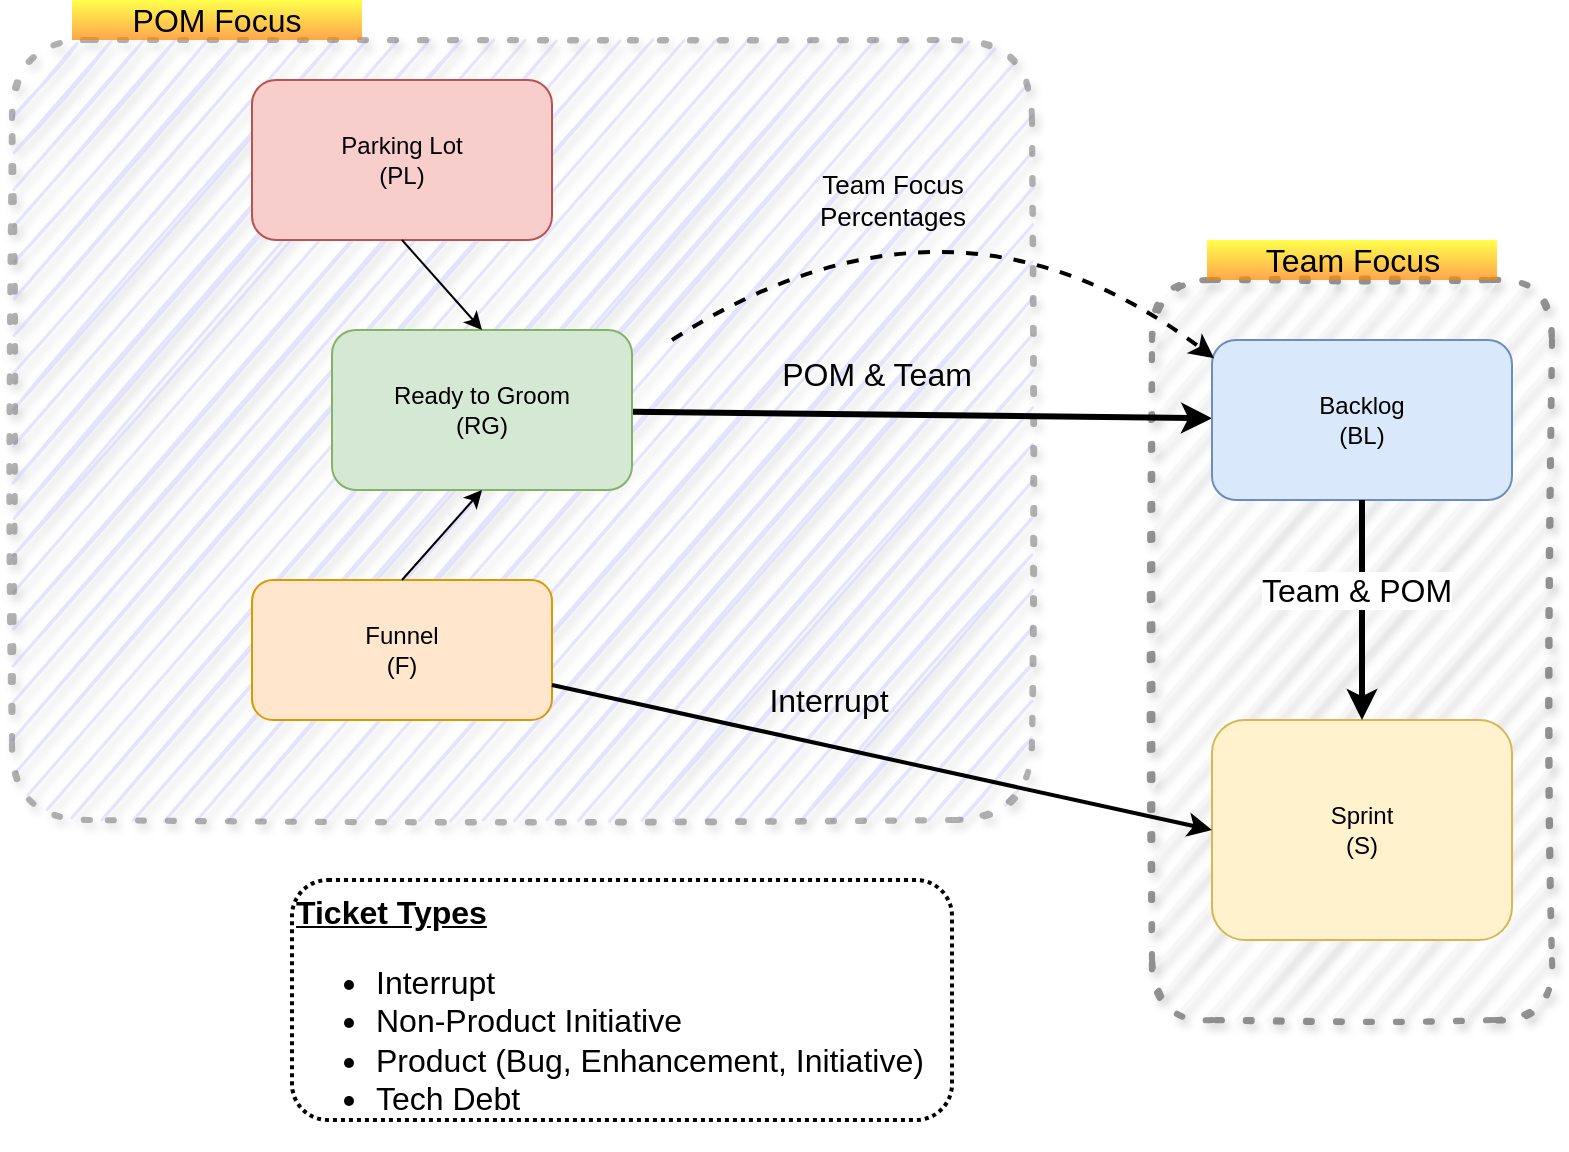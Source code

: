 <mxfile version="13.7.6" type="github">
  <diagram id="-Uzkl90RU2_1hvd23aKB" name="Page-1">
    <mxGraphModel dx="1056" dy="843" grid="1" gridSize="10" guides="1" tooltips="1" connect="1" arrows="1" fold="1" page="1" pageScale="1" pageWidth="850" pageHeight="1100" math="0" shadow="0">
      <root>
        <mxCell id="0" />
        <mxCell id="1" parent="0" />
        <mxCell id="7wn4WAuL4QtyOJo-zdiJ-19" value="" style="rounded=1;whiteSpace=wrap;html=1;fontSize=16;align=left;fillColor=#f5f5f5;dashed=1;dashPattern=1 4;strokeWidth=3;strokeColor=#666666;fontColor=#333333;shadow=1;glass=0;sketch=1;opacity=70;" parent="1" vertex="1">
          <mxGeometry x="600" y="190" width="200" height="370" as="geometry" />
        </mxCell>
        <mxCell id="7wn4WAuL4QtyOJo-zdiJ-18" value="" style="rounded=1;whiteSpace=wrap;html=1;fontSize=16;align=left;dashed=1;arcSize=10;strokeWidth=3;dashPattern=1 4;shadow=1;glass=0;sketch=1;opacity=50;strokeColor=#666666;fillColor=#CCCCFF;" parent="1" vertex="1">
          <mxGeometry x="30" y="70" width="510" height="390" as="geometry" />
        </mxCell>
        <mxCell id="7wn4WAuL4QtyOJo-zdiJ-1" value="Parking Lot&lt;br&gt;(PL)" style="rounded=1;whiteSpace=wrap;html=1;fillColor=#f8cecc;strokeColor=#b85450;" parent="1" vertex="1">
          <mxGeometry x="150" y="90" width="150" height="80" as="geometry" />
        </mxCell>
        <mxCell id="7wn4WAuL4QtyOJo-zdiJ-2" value="Funnel&lt;br&gt;(F)" style="rounded=1;whiteSpace=wrap;html=1;fillColor=#ffe6cc;strokeColor=#d79b00;" parent="1" vertex="1">
          <mxGeometry x="150" y="340" width="150" height="70" as="geometry" />
        </mxCell>
        <mxCell id="7wn4WAuL4QtyOJo-zdiJ-9" value="" style="rounded=0;orthogonalLoop=1;jettySize=auto;html=1;strokeWidth=3;" parent="1" source="7wn4WAuL4QtyOJo-zdiJ-3" target="7wn4WAuL4QtyOJo-zdiJ-8" edge="1">
          <mxGeometry relative="1" as="geometry" />
        </mxCell>
        <mxCell id="7wn4WAuL4QtyOJo-zdiJ-17" value="POM &amp;amp; Team" style="edgeLabel;html=1;align=center;verticalAlign=middle;resizable=0;points=[];fontSize=16;labelBackgroundColor=none;" parent="7wn4WAuL4QtyOJo-zdiJ-9" vertex="1" connectable="0">
          <mxGeometry x="-0.251" y="-2" relative="1" as="geometry">
            <mxPoint x="13" y="-22" as="offset" />
          </mxGeometry>
        </mxCell>
        <mxCell id="7wn4WAuL4QtyOJo-zdiJ-3" value="Ready to Groom&lt;br&gt;(RG)" style="rounded=1;whiteSpace=wrap;html=1;fillColor=#d5e8d4;strokeColor=#82b366;" parent="1" vertex="1">
          <mxGeometry x="190" y="215" width="150" height="80" as="geometry" />
        </mxCell>
        <mxCell id="7wn4WAuL4QtyOJo-zdiJ-6" value="" style="endArrow=classic;html=1;entryX=0.5;entryY=0;entryDx=0;entryDy=0;exitX=0.5;exitY=1;exitDx=0;exitDy=0;" parent="1" target="7wn4WAuL4QtyOJo-zdiJ-3" edge="1" source="7wn4WAuL4QtyOJo-zdiJ-1">
          <mxGeometry width="50" height="50" relative="1" as="geometry">
            <mxPoint x="125" y="200" as="sourcePoint" />
            <mxPoint x="175" y="150" as="targetPoint" />
          </mxGeometry>
        </mxCell>
        <mxCell id="7wn4WAuL4QtyOJo-zdiJ-7" value="" style="endArrow=classic;html=1;entryX=0.5;entryY=1;entryDx=0;entryDy=0;exitX=0.5;exitY=0;exitDx=0;exitDy=0;" parent="1" target="7wn4WAuL4QtyOJo-zdiJ-3" edge="1" source="7wn4WAuL4QtyOJo-zdiJ-2">
          <mxGeometry width="50" height="50" relative="1" as="geometry">
            <mxPoint x="125" y="295" as="sourcePoint" />
            <mxPoint x="194.1" y="323.76" as="targetPoint" />
          </mxGeometry>
        </mxCell>
        <mxCell id="7wn4WAuL4QtyOJo-zdiJ-8" value="Backlog&lt;br&gt;(BL)" style="rounded=1;whiteSpace=wrap;html=1;fillColor=#dae8fc;strokeColor=#6c8ebf;" parent="1" vertex="1">
          <mxGeometry x="630" y="220" width="150" height="80" as="geometry" />
        </mxCell>
        <mxCell id="7wn4WAuL4QtyOJo-zdiJ-10" value="Sprint&lt;br&gt;(S)" style="rounded=1;whiteSpace=wrap;html=1;fillColor=#fff2cc;strokeColor=#d6b656;" parent="1" vertex="1">
          <mxGeometry x="630" y="410" width="150" height="110" as="geometry" />
        </mxCell>
        <mxCell id="7wn4WAuL4QtyOJo-zdiJ-11" value="" style="endArrow=classic;html=1;entryX=0;entryY=0.5;entryDx=0;entryDy=0;exitX=1;exitY=0.75;exitDx=0;exitDy=0;strokeWidth=2;" parent="1" source="7wn4WAuL4QtyOJo-zdiJ-2" target="7wn4WAuL4QtyOJo-zdiJ-10" edge="1">
          <mxGeometry width="50" height="50" relative="1" as="geometry">
            <mxPoint x="220" y="350" as="sourcePoint" />
            <mxPoint x="290" y="330" as="targetPoint" />
          </mxGeometry>
        </mxCell>
        <mxCell id="7wn4WAuL4QtyOJo-zdiJ-12" value="Interrupt" style="edgeLabel;html=1;align=center;verticalAlign=middle;resizable=0;points=[];fontSize=16;labelBackgroundColor=none;" parent="7wn4WAuL4QtyOJo-zdiJ-11" vertex="1" connectable="0">
          <mxGeometry x="-0.18" y="-3" relative="1" as="geometry">
            <mxPoint x="2.63" y="-25.23" as="offset" />
          </mxGeometry>
        </mxCell>
        <mxCell id="7wn4WAuL4QtyOJo-zdiJ-13" value="" style="endArrow=classic;html=1;exitX=0.5;exitY=1;exitDx=0;exitDy=0;strokeWidth=3;" parent="1" source="7wn4WAuL4QtyOJo-zdiJ-8" edge="1">
          <mxGeometry width="50" height="50" relative="1" as="geometry">
            <mxPoint x="704.5" y="320" as="sourcePoint" />
            <mxPoint x="705" y="410" as="targetPoint" />
          </mxGeometry>
        </mxCell>
        <mxCell id="7wn4WAuL4QtyOJo-zdiJ-14" value="Team &amp;amp; POM" style="edgeLabel;html=1;align=center;verticalAlign=middle;resizable=0;points=[];fontSize=16;" parent="7wn4WAuL4QtyOJo-zdiJ-13" vertex="1" connectable="0">
          <mxGeometry x="-0.18" y="-3" relative="1" as="geometry">
            <mxPoint as="offset" />
          </mxGeometry>
        </mxCell>
        <mxCell id="7wn4WAuL4QtyOJo-zdiJ-16" value="&lt;b&gt;&lt;u&gt;Ticket Types&lt;br&gt;&lt;/u&gt;&lt;/b&gt;&lt;ul&gt;&lt;li&gt;Interrupt&lt;/li&gt;&lt;li&gt;&lt;span&gt;Non-Product Initiative&lt;/span&gt;&lt;br&gt;&lt;/li&gt;&lt;li&gt;Product (Bug, Enhancement, Initiative)&lt;/li&gt;&lt;li&gt;Tech Debt&lt;br&gt;&lt;/li&gt;&lt;/ul&gt;" style="text;html=1;fillColor=none;align=left;verticalAlign=top;whiteSpace=wrap;rounded=1;fontSize=16;strokeColor=#000000;dashed=1;dashPattern=1 1;strokeWidth=2;shadow=0;" parent="1" vertex="1">
          <mxGeometry x="170" y="490" width="330" height="120" as="geometry" />
        </mxCell>
        <mxCell id="7wn4WAuL4QtyOJo-zdiJ-20" value="POM Focus" style="text;html=1;align=center;verticalAlign=middle;whiteSpace=wrap;rounded=0;dashed=1;fontSize=16;gradientColor=#FF8000;fillColor=#FFFF00;opacity=70;" parent="1" vertex="1">
          <mxGeometry x="60" y="50" width="145" height="20" as="geometry" />
        </mxCell>
        <mxCell id="7wn4WAuL4QtyOJo-zdiJ-23" value="Team Focus" style="text;html=1;align=center;verticalAlign=middle;whiteSpace=wrap;rounded=0;dashed=1;fontSize=16;gradientColor=#FF8000;fillColor=#FFFF00;opacity=70;fontStyle=0" parent="1" vertex="1">
          <mxGeometry x="627.5" y="170" width="145" height="20" as="geometry" />
        </mxCell>
        <mxCell id="mEtuEsOaJW8aUjwjkFWF-5" value="" style="endArrow=classic;html=1;entryX=0.007;entryY=0.114;entryDx=0;entryDy=0;entryPerimeter=0;curved=1;strokeWidth=2;dashed=1;" edge="1" parent="1" target="7wn4WAuL4QtyOJo-zdiJ-8">
          <mxGeometry width="50" height="50" relative="1" as="geometry">
            <mxPoint x="360" y="220" as="sourcePoint" />
            <mxPoint x="410" y="170" as="targetPoint" />
            <Array as="points">
              <mxPoint x="500" y="130" />
            </Array>
          </mxGeometry>
        </mxCell>
        <mxCell id="mEtuEsOaJW8aUjwjkFWF-6" value="&lt;font style=&quot;font-size: 13px&quot;&gt;Team Focus &lt;br&gt;Percentages&lt;/font&gt;" style="edgeLabel;html=1;align=center;verticalAlign=middle;resizable=0;points=[];labelBackgroundColor=none;" vertex="1" connectable="0" parent="mEtuEsOaJW8aUjwjkFWF-5">
          <mxGeometry x="-0.383" y="-17" relative="1" as="geometry">
            <mxPoint x="15.01" y="-29.14" as="offset" />
          </mxGeometry>
        </mxCell>
      </root>
    </mxGraphModel>
  </diagram>
</mxfile>
